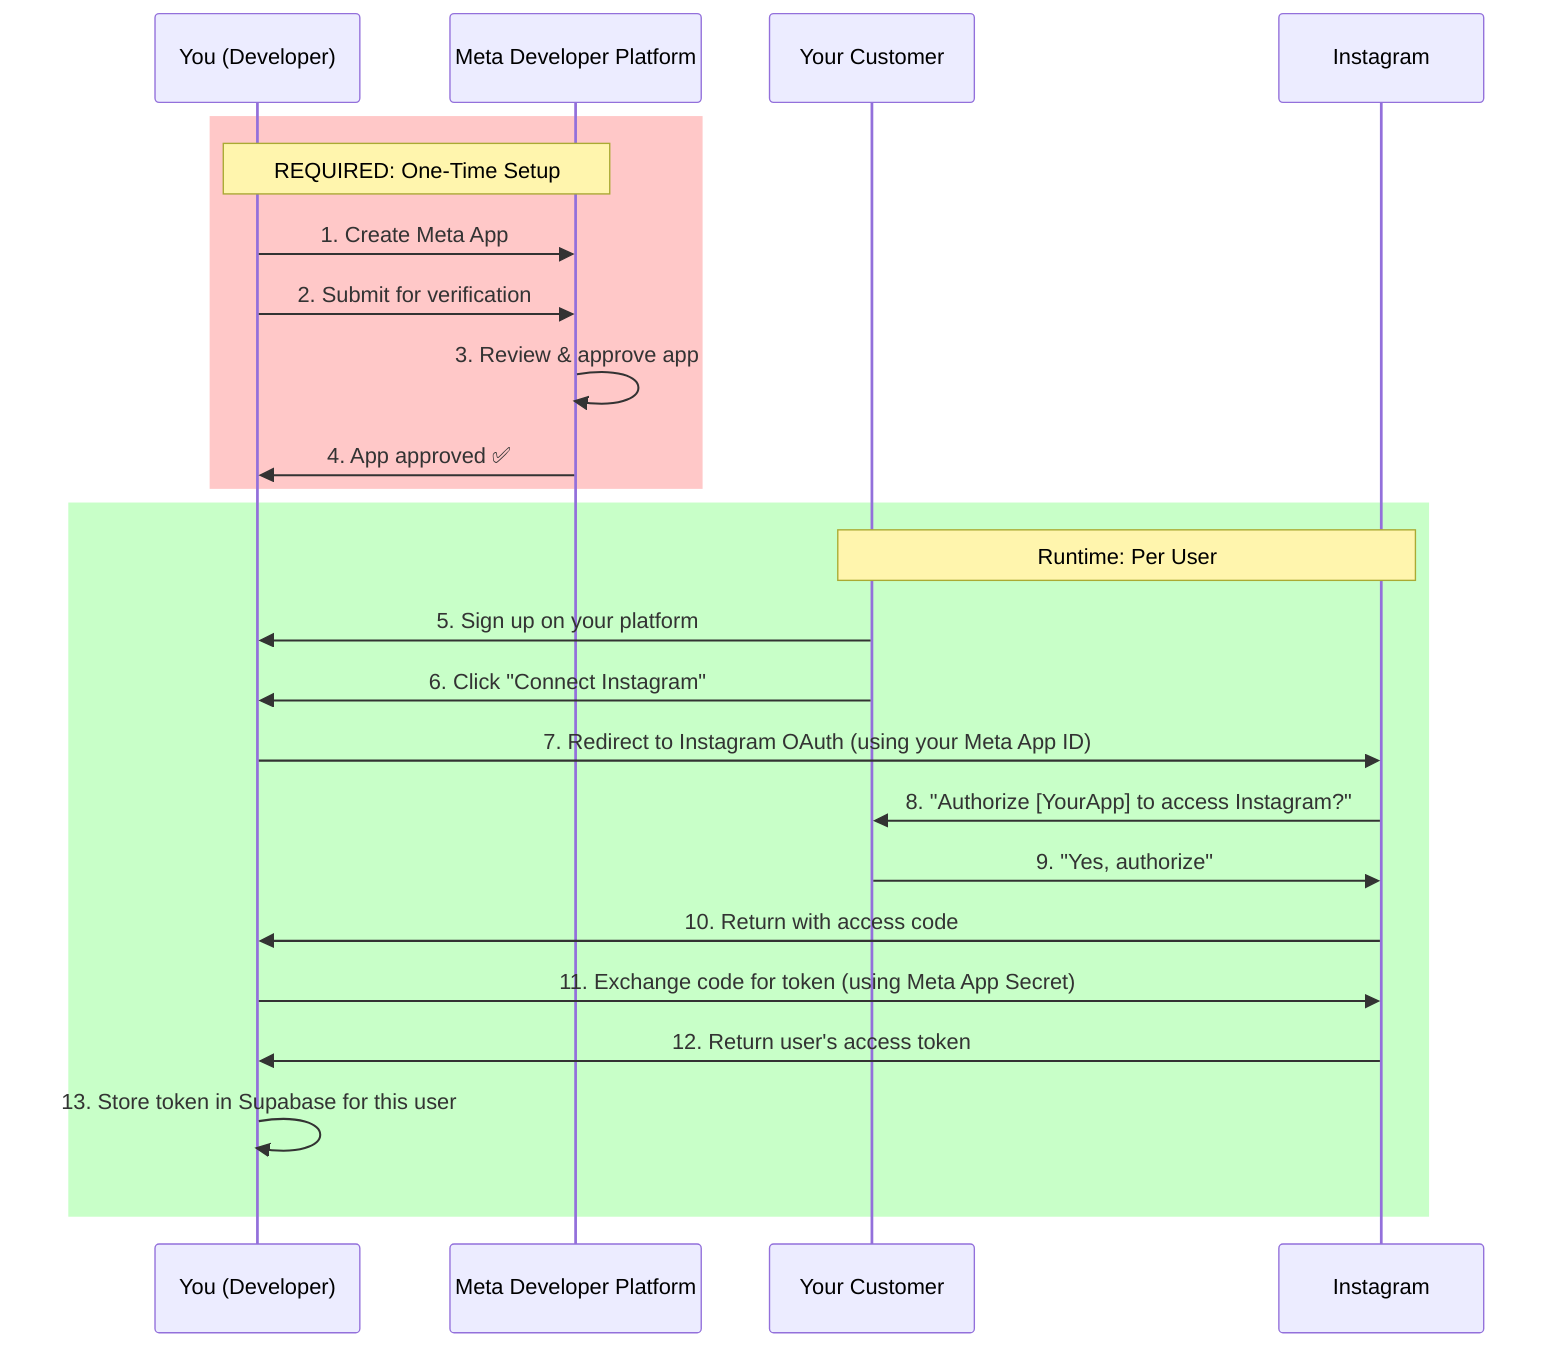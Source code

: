 sequenceDiagram
    participant Dev as You (Developer)
    participant Meta as Meta Developer Platform
    participant User as Your Customer  
    participant IG as Instagram
    
    rect rgb(255, 200, 200)
        Note over Dev, Meta: REQUIRED: One-Time Setup
        Dev->>Meta: 1. Create Meta App
        Dev->>Meta: 2. Submit for verification
        Meta->>Meta: 3. Review & approve app
        Meta->>Dev: 4. App approved ✅
    end
    
    rect rgb(200, 255, 200)
        Note over User, IG: Runtime: Per User
        User->>Dev: 5. Sign up on your platform
        User->>Dev: 6. Click "Connect Instagram"
        Dev->>IG: 7. Redirect to Instagram OAuth (using your Meta App ID)
        IG->>User: 8. "Authorize [YourApp] to access Instagram?"
        User->>IG: 9. "Yes, authorize"
        IG->>Dev: 10. Return with access code
        Dev->>IG: 11. Exchange code for token (using Meta App Secret)
        IG->>Dev: 12. Return user's access token
        Dev->>Dev: 13. Store token in Supabase for this user
    end